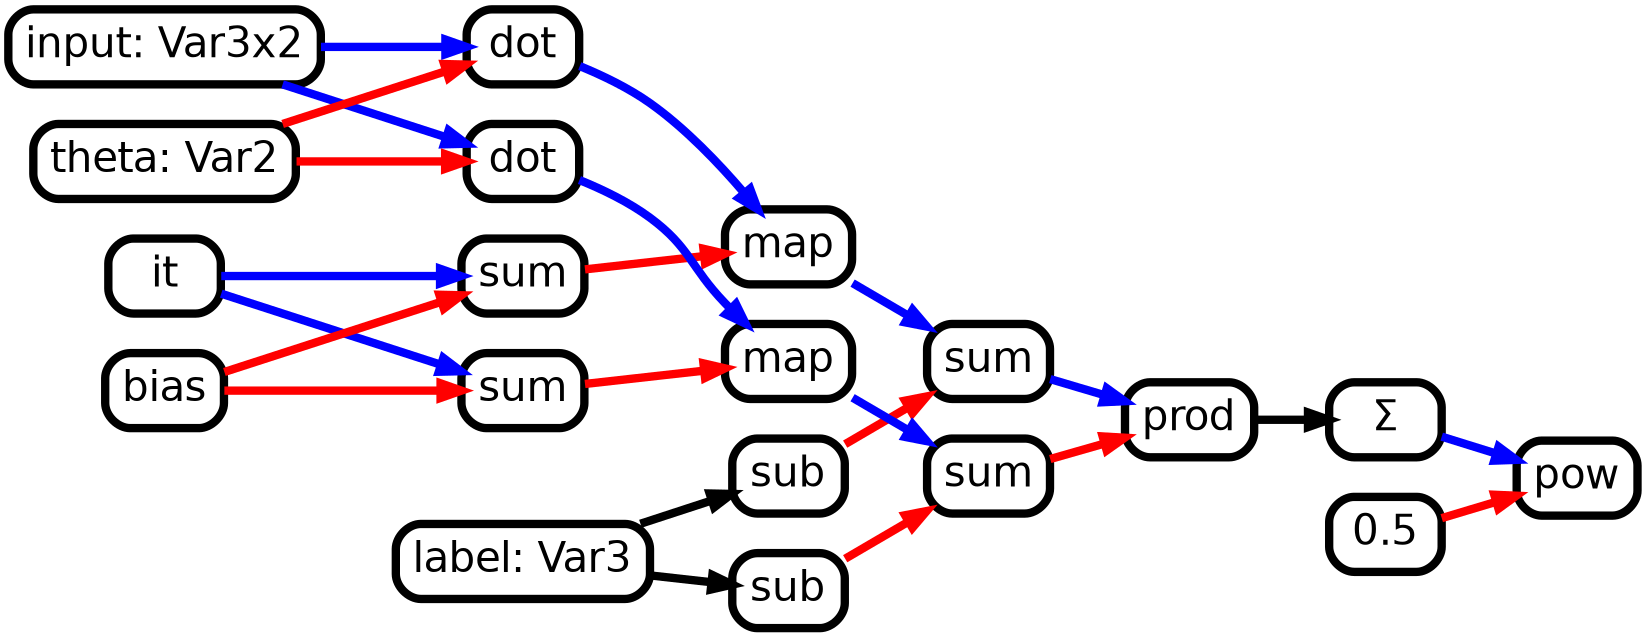 strict digraph {
graph ["concentrate"="true","rankdir"="LR","bgcolor"="transparent","margin"="0.0","compound"="true","nslimit"="20"]
"260a4" ["color"="black","fontcolor"="black","fontname"="Helvetica","fontsize"="20","penwidth"="4.0","shape"="Mrecord","label"="prod"]
"ffc53" ["color"="black","fontcolor"="black","fontname"="Helvetica","fontsize"="20","penwidth"="4.0","shape"="Mrecord","label"="Σ"]
"3c016" ["color"="black","fontcolor"="black","fontname"="Helvetica","fontsize"="20","penwidth"="4.0","shape"="Mrecord","label"="pow"]
"0.5" ["color"="black","fontcolor"="black","fontname"="Helvetica","fontsize"="20","penwidth"="4.0","shape"="Mrecord","label"="0.5"]
"a8151" ["color"="black","fontcolor"="black","fontname"="Helvetica","fontsize"="20","penwidth"="4.0","shape"="Mrecord","label"="sum"]
"5cadf" ["color"="black","fontcolor"="black","fontname"="Helvetica","fontsize"="20","penwidth"="4.0","shape"="Mrecord","label"="sum"]
"8f29d" ["color"="black","fontcolor"="black","fontname"="Helvetica","fontsize"="20","penwidth"="4.0","shape"="Mrecord","label"="map"]
"278ac" ["color"="black","fontcolor"="black","fontname"="Helvetica","fontsize"="20","penwidth"="4.0","shape"="Mrecord","label"="sub"]
"6b3e6" ["color"="black","fontcolor"="black","fontname"="Helvetica","fontsize"="20","penwidth"="4.0","shape"="Mrecord","label"="map"]
"acae6" ["color"="black","fontcolor"="black","fontname"="Helvetica","fontsize"="20","penwidth"="4.0","shape"="Mrecord","label"="sub"]
"ffda0" ["color"="black","fontcolor"="black","fontname"="Helvetica","fontsize"="20","penwidth"="4.0","shape"="Mrecord","label"="dot"]
"06ea7" ["color"="black","fontcolor"="black","fontname"="Helvetica","fontsize"="20","penwidth"="4.0","shape"="Mrecord","label"="sum"]
"label: Var3" ["color"="black","fontcolor"="black","fontname"="Helvetica","fontsize"="20","penwidth"="4.0","shape"="Mrecord","label"="label: Var3"]
"129a2" ["color"="black","fontcolor"="black","fontname"="Helvetica","fontsize"="20","penwidth"="4.0","shape"="Mrecord","label"="dot"]
"92ef0" ["color"="black","fontcolor"="black","fontname"="Helvetica","fontsize"="20","penwidth"="4.0","shape"="Mrecord","label"="sum"]
"input: Var3x2" ["color"="black","fontcolor"="black","fontname"="Helvetica","fontsize"="20","penwidth"="4.0","shape"="Mrecord","label"="input: Var3x2"]
"theta: Var2" ["color"="black","fontcolor"="black","fontname"="Helvetica","fontsize"="20","penwidth"="4.0","shape"="Mrecord","label"="theta: Var2"]
"it" ["color"="black","fontcolor"="black","fontname"="Helvetica","fontsize"="20","penwidth"="4.0","shape"="Mrecord","label"="it"]
"bias" ["color"="black","fontcolor"="black","fontname"="Helvetica","fontsize"="20","penwidth"="4.0","shape"="Mrecord","label"="bias"]
"260a4" -> "ffc53" ["color"="black","arrowhead"="normal","penwidth"="4.0","label"=""]
"ffc53" -> "3c016" ["color"="blue","arrowhead"="normal","penwidth"="4.0","label"=""]
"0.5" -> "3c016" ["color"="red","arrowhead"="normal","penwidth"="4.0","label"=""]
"a8151" -> "260a4" ["color"="blue","arrowhead"="normal","penwidth"="4.0","label"=""]
"5cadf" -> "260a4" ["color"="red","arrowhead"="normal","penwidth"="4.0","label"=""]
"8f29d" -> "a8151" ["color"="blue","arrowhead"="normal","penwidth"="4.0","label"=""]
"278ac" -> "a8151" ["color"="red","arrowhead"="normal","penwidth"="4.0","label"=""]
"6b3e6" -> "5cadf" ["color"="blue","arrowhead"="normal","penwidth"="4.0","label"=""]
"acae6" -> "5cadf" ["color"="red","arrowhead"="normal","penwidth"="4.0","label"=""]
"ffda0" -> "8f29d" ["color"="blue","arrowhead"="normal","penwidth"="4.0","label"=""]
"06ea7" -> "8f29d" ["color"="red","arrowhead"="normal","penwidth"="4.0","label"=""]
"label: Var3" -> "278ac" ["color"="black","arrowhead"="normal","penwidth"="4.0","label"=""]
"label: Var3" -> "acae6" ["color"="black","arrowhead"="normal","penwidth"="4.0","label"=""]
"129a2" -> "6b3e6" ["color"="blue","arrowhead"="normal","penwidth"="4.0","label"=""]
"92ef0" -> "6b3e6" ["color"="red","arrowhead"="normal","penwidth"="4.0","label"=""]
"input: Var3x2" -> "ffda0" ["color"="blue","arrowhead"="normal","penwidth"="4.0","label"=""]
"input: Var3x2" -> "129a2" ["color"="blue","arrowhead"="normal","penwidth"="4.0","label"=""]
"theta: Var2" -> "ffda0" ["color"="red","arrowhead"="normal","penwidth"="4.0","label"=""]
"theta: Var2" -> "129a2" ["color"="red","arrowhead"="normal","penwidth"="4.0","label"=""]
"it" -> "06ea7" ["color"="blue","arrowhead"="normal","penwidth"="4.0","label"=""]
"it" -> "92ef0" ["color"="blue","arrowhead"="normal","penwidth"="4.0","label"=""]
"bias" -> "06ea7" ["color"="red","arrowhead"="normal","penwidth"="4.0","label"=""]
"bias" -> "92ef0" ["color"="red","arrowhead"="normal","penwidth"="4.0","label"=""]
}